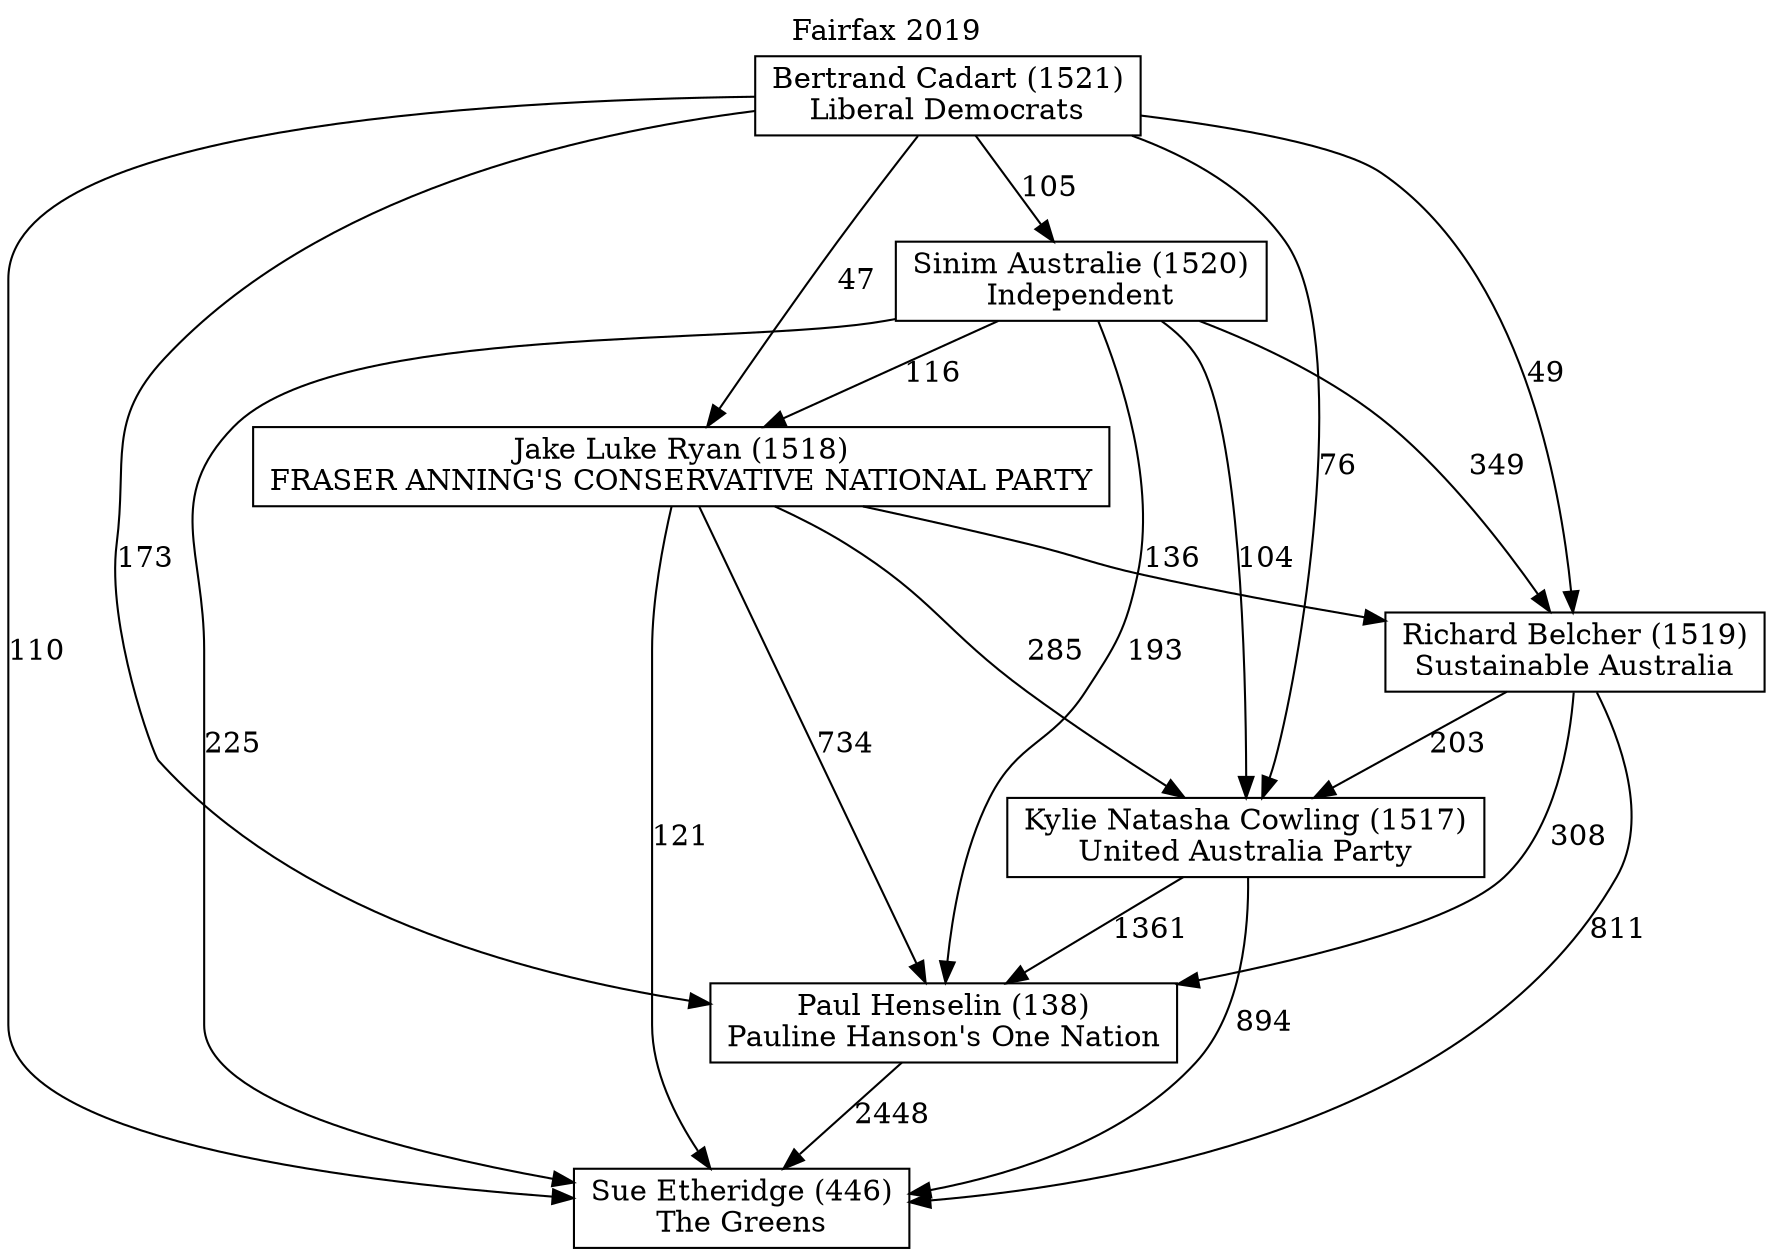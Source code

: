 // House preference flow
digraph "Sue Etheridge (446)_Fairfax_2019" {
	graph [label="Fairfax 2019" labelloc=t mclimit=10]
	node [shape=box]
	"Sue Etheridge (446)" [label="Sue Etheridge (446)
The Greens"]
	"Paul Henselin (138)" [label="Paul Henselin (138)
Pauline Hanson's One Nation"]
	"Kylie Natasha Cowling (1517)" [label="Kylie Natasha Cowling (1517)
United Australia Party"]
	"Richard Belcher (1519)" [label="Richard Belcher (1519)
Sustainable Australia"]
	"Jake Luke Ryan (1518)" [label="Jake Luke Ryan (1518)
FRASER ANNING'S CONSERVATIVE NATIONAL PARTY"]
	"Sinim Australie (1520)" [label="Sinim Australie (1520)
Independent"]
	"Bertrand Cadart (1521)" [label="Bertrand Cadart (1521)
Liberal Democrats"]
	"Sue Etheridge (446)" [label="Sue Etheridge (446)
The Greens"]
	"Kylie Natasha Cowling (1517)" [label="Kylie Natasha Cowling (1517)
United Australia Party"]
	"Richard Belcher (1519)" [label="Richard Belcher (1519)
Sustainable Australia"]
	"Jake Luke Ryan (1518)" [label="Jake Luke Ryan (1518)
FRASER ANNING'S CONSERVATIVE NATIONAL PARTY"]
	"Sinim Australie (1520)" [label="Sinim Australie (1520)
Independent"]
	"Bertrand Cadart (1521)" [label="Bertrand Cadart (1521)
Liberal Democrats"]
	"Sue Etheridge (446)" [label="Sue Etheridge (446)
The Greens"]
	"Richard Belcher (1519)" [label="Richard Belcher (1519)
Sustainable Australia"]
	"Jake Luke Ryan (1518)" [label="Jake Luke Ryan (1518)
FRASER ANNING'S CONSERVATIVE NATIONAL PARTY"]
	"Sinim Australie (1520)" [label="Sinim Australie (1520)
Independent"]
	"Bertrand Cadart (1521)" [label="Bertrand Cadart (1521)
Liberal Democrats"]
	"Sue Etheridge (446)" [label="Sue Etheridge (446)
The Greens"]
	"Jake Luke Ryan (1518)" [label="Jake Luke Ryan (1518)
FRASER ANNING'S CONSERVATIVE NATIONAL PARTY"]
	"Sinim Australie (1520)" [label="Sinim Australie (1520)
Independent"]
	"Bertrand Cadart (1521)" [label="Bertrand Cadart (1521)
Liberal Democrats"]
	"Sue Etheridge (446)" [label="Sue Etheridge (446)
The Greens"]
	"Sinim Australie (1520)" [label="Sinim Australie (1520)
Independent"]
	"Bertrand Cadart (1521)" [label="Bertrand Cadart (1521)
Liberal Democrats"]
	"Sue Etheridge (446)" [label="Sue Etheridge (446)
The Greens"]
	"Bertrand Cadart (1521)" [label="Bertrand Cadart (1521)
Liberal Democrats"]
	"Bertrand Cadart (1521)" [label="Bertrand Cadart (1521)
Liberal Democrats"]
	"Sinim Australie (1520)" [label="Sinim Australie (1520)
Independent"]
	"Bertrand Cadart (1521)" [label="Bertrand Cadart (1521)
Liberal Democrats"]
	"Bertrand Cadart (1521)" [label="Bertrand Cadart (1521)
Liberal Democrats"]
	"Jake Luke Ryan (1518)" [label="Jake Luke Ryan (1518)
FRASER ANNING'S CONSERVATIVE NATIONAL PARTY"]
	"Sinim Australie (1520)" [label="Sinim Australie (1520)
Independent"]
	"Bertrand Cadart (1521)" [label="Bertrand Cadart (1521)
Liberal Democrats"]
	"Jake Luke Ryan (1518)" [label="Jake Luke Ryan (1518)
FRASER ANNING'S CONSERVATIVE NATIONAL PARTY"]
	"Bertrand Cadart (1521)" [label="Bertrand Cadart (1521)
Liberal Democrats"]
	"Bertrand Cadart (1521)" [label="Bertrand Cadart (1521)
Liberal Democrats"]
	"Sinim Australie (1520)" [label="Sinim Australie (1520)
Independent"]
	"Bertrand Cadart (1521)" [label="Bertrand Cadart (1521)
Liberal Democrats"]
	"Bertrand Cadart (1521)" [label="Bertrand Cadart (1521)
Liberal Democrats"]
	"Richard Belcher (1519)" [label="Richard Belcher (1519)
Sustainable Australia"]
	"Jake Luke Ryan (1518)" [label="Jake Luke Ryan (1518)
FRASER ANNING'S CONSERVATIVE NATIONAL PARTY"]
	"Sinim Australie (1520)" [label="Sinim Australie (1520)
Independent"]
	"Bertrand Cadart (1521)" [label="Bertrand Cadart (1521)
Liberal Democrats"]
	"Richard Belcher (1519)" [label="Richard Belcher (1519)
Sustainable Australia"]
	"Sinim Australie (1520)" [label="Sinim Australie (1520)
Independent"]
	"Bertrand Cadart (1521)" [label="Bertrand Cadart (1521)
Liberal Democrats"]
	"Richard Belcher (1519)" [label="Richard Belcher (1519)
Sustainable Australia"]
	"Bertrand Cadart (1521)" [label="Bertrand Cadart (1521)
Liberal Democrats"]
	"Bertrand Cadart (1521)" [label="Bertrand Cadart (1521)
Liberal Democrats"]
	"Sinim Australie (1520)" [label="Sinim Australie (1520)
Independent"]
	"Bertrand Cadart (1521)" [label="Bertrand Cadart (1521)
Liberal Democrats"]
	"Bertrand Cadart (1521)" [label="Bertrand Cadart (1521)
Liberal Democrats"]
	"Jake Luke Ryan (1518)" [label="Jake Luke Ryan (1518)
FRASER ANNING'S CONSERVATIVE NATIONAL PARTY"]
	"Sinim Australie (1520)" [label="Sinim Australie (1520)
Independent"]
	"Bertrand Cadart (1521)" [label="Bertrand Cadart (1521)
Liberal Democrats"]
	"Jake Luke Ryan (1518)" [label="Jake Luke Ryan (1518)
FRASER ANNING'S CONSERVATIVE NATIONAL PARTY"]
	"Bertrand Cadart (1521)" [label="Bertrand Cadart (1521)
Liberal Democrats"]
	"Bertrand Cadart (1521)" [label="Bertrand Cadart (1521)
Liberal Democrats"]
	"Sinim Australie (1520)" [label="Sinim Australie (1520)
Independent"]
	"Bertrand Cadart (1521)" [label="Bertrand Cadart (1521)
Liberal Democrats"]
	"Bertrand Cadart (1521)" [label="Bertrand Cadart (1521)
Liberal Democrats"]
	"Kylie Natasha Cowling (1517)" [label="Kylie Natasha Cowling (1517)
United Australia Party"]
	"Richard Belcher (1519)" [label="Richard Belcher (1519)
Sustainable Australia"]
	"Jake Luke Ryan (1518)" [label="Jake Luke Ryan (1518)
FRASER ANNING'S CONSERVATIVE NATIONAL PARTY"]
	"Sinim Australie (1520)" [label="Sinim Australie (1520)
Independent"]
	"Bertrand Cadart (1521)" [label="Bertrand Cadart (1521)
Liberal Democrats"]
	"Kylie Natasha Cowling (1517)" [label="Kylie Natasha Cowling (1517)
United Australia Party"]
	"Jake Luke Ryan (1518)" [label="Jake Luke Ryan (1518)
FRASER ANNING'S CONSERVATIVE NATIONAL PARTY"]
	"Sinim Australie (1520)" [label="Sinim Australie (1520)
Independent"]
	"Bertrand Cadart (1521)" [label="Bertrand Cadart (1521)
Liberal Democrats"]
	"Kylie Natasha Cowling (1517)" [label="Kylie Natasha Cowling (1517)
United Australia Party"]
	"Sinim Australie (1520)" [label="Sinim Australie (1520)
Independent"]
	"Bertrand Cadart (1521)" [label="Bertrand Cadart (1521)
Liberal Democrats"]
	"Kylie Natasha Cowling (1517)" [label="Kylie Natasha Cowling (1517)
United Australia Party"]
	"Bertrand Cadart (1521)" [label="Bertrand Cadart (1521)
Liberal Democrats"]
	"Bertrand Cadart (1521)" [label="Bertrand Cadart (1521)
Liberal Democrats"]
	"Sinim Australie (1520)" [label="Sinim Australie (1520)
Independent"]
	"Bertrand Cadart (1521)" [label="Bertrand Cadart (1521)
Liberal Democrats"]
	"Bertrand Cadart (1521)" [label="Bertrand Cadart (1521)
Liberal Democrats"]
	"Jake Luke Ryan (1518)" [label="Jake Luke Ryan (1518)
FRASER ANNING'S CONSERVATIVE NATIONAL PARTY"]
	"Sinim Australie (1520)" [label="Sinim Australie (1520)
Independent"]
	"Bertrand Cadart (1521)" [label="Bertrand Cadart (1521)
Liberal Democrats"]
	"Jake Luke Ryan (1518)" [label="Jake Luke Ryan (1518)
FRASER ANNING'S CONSERVATIVE NATIONAL PARTY"]
	"Bertrand Cadart (1521)" [label="Bertrand Cadart (1521)
Liberal Democrats"]
	"Bertrand Cadart (1521)" [label="Bertrand Cadart (1521)
Liberal Democrats"]
	"Sinim Australie (1520)" [label="Sinim Australie (1520)
Independent"]
	"Bertrand Cadart (1521)" [label="Bertrand Cadart (1521)
Liberal Democrats"]
	"Bertrand Cadart (1521)" [label="Bertrand Cadart (1521)
Liberal Democrats"]
	"Richard Belcher (1519)" [label="Richard Belcher (1519)
Sustainable Australia"]
	"Jake Luke Ryan (1518)" [label="Jake Luke Ryan (1518)
FRASER ANNING'S CONSERVATIVE NATIONAL PARTY"]
	"Sinim Australie (1520)" [label="Sinim Australie (1520)
Independent"]
	"Bertrand Cadart (1521)" [label="Bertrand Cadart (1521)
Liberal Democrats"]
	"Richard Belcher (1519)" [label="Richard Belcher (1519)
Sustainable Australia"]
	"Sinim Australie (1520)" [label="Sinim Australie (1520)
Independent"]
	"Bertrand Cadart (1521)" [label="Bertrand Cadart (1521)
Liberal Democrats"]
	"Richard Belcher (1519)" [label="Richard Belcher (1519)
Sustainable Australia"]
	"Bertrand Cadart (1521)" [label="Bertrand Cadart (1521)
Liberal Democrats"]
	"Bertrand Cadart (1521)" [label="Bertrand Cadart (1521)
Liberal Democrats"]
	"Sinim Australie (1520)" [label="Sinim Australie (1520)
Independent"]
	"Bertrand Cadart (1521)" [label="Bertrand Cadart (1521)
Liberal Democrats"]
	"Bertrand Cadart (1521)" [label="Bertrand Cadart (1521)
Liberal Democrats"]
	"Jake Luke Ryan (1518)" [label="Jake Luke Ryan (1518)
FRASER ANNING'S CONSERVATIVE NATIONAL PARTY"]
	"Sinim Australie (1520)" [label="Sinim Australie (1520)
Independent"]
	"Bertrand Cadart (1521)" [label="Bertrand Cadart (1521)
Liberal Democrats"]
	"Jake Luke Ryan (1518)" [label="Jake Luke Ryan (1518)
FRASER ANNING'S CONSERVATIVE NATIONAL PARTY"]
	"Bertrand Cadart (1521)" [label="Bertrand Cadart (1521)
Liberal Democrats"]
	"Bertrand Cadart (1521)" [label="Bertrand Cadart (1521)
Liberal Democrats"]
	"Sinim Australie (1520)" [label="Sinim Australie (1520)
Independent"]
	"Bertrand Cadart (1521)" [label="Bertrand Cadart (1521)
Liberal Democrats"]
	"Bertrand Cadart (1521)" [label="Bertrand Cadart (1521)
Liberal Democrats"]
	"Paul Henselin (138)" [label="Paul Henselin (138)
Pauline Hanson's One Nation"]
	"Kylie Natasha Cowling (1517)" [label="Kylie Natasha Cowling (1517)
United Australia Party"]
	"Richard Belcher (1519)" [label="Richard Belcher (1519)
Sustainable Australia"]
	"Jake Luke Ryan (1518)" [label="Jake Luke Ryan (1518)
FRASER ANNING'S CONSERVATIVE NATIONAL PARTY"]
	"Sinim Australie (1520)" [label="Sinim Australie (1520)
Independent"]
	"Bertrand Cadart (1521)" [label="Bertrand Cadart (1521)
Liberal Democrats"]
	"Paul Henselin (138)" [label="Paul Henselin (138)
Pauline Hanson's One Nation"]
	"Richard Belcher (1519)" [label="Richard Belcher (1519)
Sustainable Australia"]
	"Jake Luke Ryan (1518)" [label="Jake Luke Ryan (1518)
FRASER ANNING'S CONSERVATIVE NATIONAL PARTY"]
	"Sinim Australie (1520)" [label="Sinim Australie (1520)
Independent"]
	"Bertrand Cadart (1521)" [label="Bertrand Cadart (1521)
Liberal Democrats"]
	"Paul Henselin (138)" [label="Paul Henselin (138)
Pauline Hanson's One Nation"]
	"Jake Luke Ryan (1518)" [label="Jake Luke Ryan (1518)
FRASER ANNING'S CONSERVATIVE NATIONAL PARTY"]
	"Sinim Australie (1520)" [label="Sinim Australie (1520)
Independent"]
	"Bertrand Cadart (1521)" [label="Bertrand Cadart (1521)
Liberal Democrats"]
	"Paul Henselin (138)" [label="Paul Henselin (138)
Pauline Hanson's One Nation"]
	"Sinim Australie (1520)" [label="Sinim Australie (1520)
Independent"]
	"Bertrand Cadart (1521)" [label="Bertrand Cadart (1521)
Liberal Democrats"]
	"Paul Henselin (138)" [label="Paul Henselin (138)
Pauline Hanson's One Nation"]
	"Bertrand Cadart (1521)" [label="Bertrand Cadart (1521)
Liberal Democrats"]
	"Bertrand Cadart (1521)" [label="Bertrand Cadart (1521)
Liberal Democrats"]
	"Sinim Australie (1520)" [label="Sinim Australie (1520)
Independent"]
	"Bertrand Cadart (1521)" [label="Bertrand Cadart (1521)
Liberal Democrats"]
	"Bertrand Cadart (1521)" [label="Bertrand Cadart (1521)
Liberal Democrats"]
	"Jake Luke Ryan (1518)" [label="Jake Luke Ryan (1518)
FRASER ANNING'S CONSERVATIVE NATIONAL PARTY"]
	"Sinim Australie (1520)" [label="Sinim Australie (1520)
Independent"]
	"Bertrand Cadart (1521)" [label="Bertrand Cadart (1521)
Liberal Democrats"]
	"Jake Luke Ryan (1518)" [label="Jake Luke Ryan (1518)
FRASER ANNING'S CONSERVATIVE NATIONAL PARTY"]
	"Bertrand Cadart (1521)" [label="Bertrand Cadart (1521)
Liberal Democrats"]
	"Bertrand Cadart (1521)" [label="Bertrand Cadart (1521)
Liberal Democrats"]
	"Sinim Australie (1520)" [label="Sinim Australie (1520)
Independent"]
	"Bertrand Cadart (1521)" [label="Bertrand Cadart (1521)
Liberal Democrats"]
	"Bertrand Cadart (1521)" [label="Bertrand Cadart (1521)
Liberal Democrats"]
	"Richard Belcher (1519)" [label="Richard Belcher (1519)
Sustainable Australia"]
	"Jake Luke Ryan (1518)" [label="Jake Luke Ryan (1518)
FRASER ANNING'S CONSERVATIVE NATIONAL PARTY"]
	"Sinim Australie (1520)" [label="Sinim Australie (1520)
Independent"]
	"Bertrand Cadart (1521)" [label="Bertrand Cadart (1521)
Liberal Democrats"]
	"Richard Belcher (1519)" [label="Richard Belcher (1519)
Sustainable Australia"]
	"Sinim Australie (1520)" [label="Sinim Australie (1520)
Independent"]
	"Bertrand Cadart (1521)" [label="Bertrand Cadart (1521)
Liberal Democrats"]
	"Richard Belcher (1519)" [label="Richard Belcher (1519)
Sustainable Australia"]
	"Bertrand Cadart (1521)" [label="Bertrand Cadart (1521)
Liberal Democrats"]
	"Bertrand Cadart (1521)" [label="Bertrand Cadart (1521)
Liberal Democrats"]
	"Sinim Australie (1520)" [label="Sinim Australie (1520)
Independent"]
	"Bertrand Cadart (1521)" [label="Bertrand Cadart (1521)
Liberal Democrats"]
	"Bertrand Cadart (1521)" [label="Bertrand Cadart (1521)
Liberal Democrats"]
	"Jake Luke Ryan (1518)" [label="Jake Luke Ryan (1518)
FRASER ANNING'S CONSERVATIVE NATIONAL PARTY"]
	"Sinim Australie (1520)" [label="Sinim Australie (1520)
Independent"]
	"Bertrand Cadart (1521)" [label="Bertrand Cadart (1521)
Liberal Democrats"]
	"Jake Luke Ryan (1518)" [label="Jake Luke Ryan (1518)
FRASER ANNING'S CONSERVATIVE NATIONAL PARTY"]
	"Bertrand Cadart (1521)" [label="Bertrand Cadart (1521)
Liberal Democrats"]
	"Bertrand Cadart (1521)" [label="Bertrand Cadart (1521)
Liberal Democrats"]
	"Sinim Australie (1520)" [label="Sinim Australie (1520)
Independent"]
	"Bertrand Cadart (1521)" [label="Bertrand Cadart (1521)
Liberal Democrats"]
	"Bertrand Cadart (1521)" [label="Bertrand Cadart (1521)
Liberal Democrats"]
	"Kylie Natasha Cowling (1517)" [label="Kylie Natasha Cowling (1517)
United Australia Party"]
	"Richard Belcher (1519)" [label="Richard Belcher (1519)
Sustainable Australia"]
	"Jake Luke Ryan (1518)" [label="Jake Luke Ryan (1518)
FRASER ANNING'S CONSERVATIVE NATIONAL PARTY"]
	"Sinim Australie (1520)" [label="Sinim Australie (1520)
Independent"]
	"Bertrand Cadart (1521)" [label="Bertrand Cadart (1521)
Liberal Democrats"]
	"Kylie Natasha Cowling (1517)" [label="Kylie Natasha Cowling (1517)
United Australia Party"]
	"Jake Luke Ryan (1518)" [label="Jake Luke Ryan (1518)
FRASER ANNING'S CONSERVATIVE NATIONAL PARTY"]
	"Sinim Australie (1520)" [label="Sinim Australie (1520)
Independent"]
	"Bertrand Cadart (1521)" [label="Bertrand Cadart (1521)
Liberal Democrats"]
	"Kylie Natasha Cowling (1517)" [label="Kylie Natasha Cowling (1517)
United Australia Party"]
	"Sinim Australie (1520)" [label="Sinim Australie (1520)
Independent"]
	"Bertrand Cadart (1521)" [label="Bertrand Cadart (1521)
Liberal Democrats"]
	"Kylie Natasha Cowling (1517)" [label="Kylie Natasha Cowling (1517)
United Australia Party"]
	"Bertrand Cadart (1521)" [label="Bertrand Cadart (1521)
Liberal Democrats"]
	"Bertrand Cadart (1521)" [label="Bertrand Cadart (1521)
Liberal Democrats"]
	"Sinim Australie (1520)" [label="Sinim Australie (1520)
Independent"]
	"Bertrand Cadart (1521)" [label="Bertrand Cadart (1521)
Liberal Democrats"]
	"Bertrand Cadart (1521)" [label="Bertrand Cadart (1521)
Liberal Democrats"]
	"Jake Luke Ryan (1518)" [label="Jake Luke Ryan (1518)
FRASER ANNING'S CONSERVATIVE NATIONAL PARTY"]
	"Sinim Australie (1520)" [label="Sinim Australie (1520)
Independent"]
	"Bertrand Cadart (1521)" [label="Bertrand Cadart (1521)
Liberal Democrats"]
	"Jake Luke Ryan (1518)" [label="Jake Luke Ryan (1518)
FRASER ANNING'S CONSERVATIVE NATIONAL PARTY"]
	"Bertrand Cadart (1521)" [label="Bertrand Cadart (1521)
Liberal Democrats"]
	"Bertrand Cadart (1521)" [label="Bertrand Cadart (1521)
Liberal Democrats"]
	"Sinim Australie (1520)" [label="Sinim Australie (1520)
Independent"]
	"Bertrand Cadart (1521)" [label="Bertrand Cadart (1521)
Liberal Democrats"]
	"Bertrand Cadart (1521)" [label="Bertrand Cadart (1521)
Liberal Democrats"]
	"Richard Belcher (1519)" [label="Richard Belcher (1519)
Sustainable Australia"]
	"Jake Luke Ryan (1518)" [label="Jake Luke Ryan (1518)
FRASER ANNING'S CONSERVATIVE NATIONAL PARTY"]
	"Sinim Australie (1520)" [label="Sinim Australie (1520)
Independent"]
	"Bertrand Cadart (1521)" [label="Bertrand Cadart (1521)
Liberal Democrats"]
	"Richard Belcher (1519)" [label="Richard Belcher (1519)
Sustainable Australia"]
	"Sinim Australie (1520)" [label="Sinim Australie (1520)
Independent"]
	"Bertrand Cadart (1521)" [label="Bertrand Cadart (1521)
Liberal Democrats"]
	"Richard Belcher (1519)" [label="Richard Belcher (1519)
Sustainable Australia"]
	"Bertrand Cadart (1521)" [label="Bertrand Cadart (1521)
Liberal Democrats"]
	"Bertrand Cadart (1521)" [label="Bertrand Cadart (1521)
Liberal Democrats"]
	"Sinim Australie (1520)" [label="Sinim Australie (1520)
Independent"]
	"Bertrand Cadart (1521)" [label="Bertrand Cadart (1521)
Liberal Democrats"]
	"Bertrand Cadart (1521)" [label="Bertrand Cadart (1521)
Liberal Democrats"]
	"Jake Luke Ryan (1518)" [label="Jake Luke Ryan (1518)
FRASER ANNING'S CONSERVATIVE NATIONAL PARTY"]
	"Sinim Australie (1520)" [label="Sinim Australie (1520)
Independent"]
	"Bertrand Cadart (1521)" [label="Bertrand Cadart (1521)
Liberal Democrats"]
	"Jake Luke Ryan (1518)" [label="Jake Luke Ryan (1518)
FRASER ANNING'S CONSERVATIVE NATIONAL PARTY"]
	"Bertrand Cadart (1521)" [label="Bertrand Cadart (1521)
Liberal Democrats"]
	"Bertrand Cadart (1521)" [label="Bertrand Cadart (1521)
Liberal Democrats"]
	"Sinim Australie (1520)" [label="Sinim Australie (1520)
Independent"]
	"Bertrand Cadart (1521)" [label="Bertrand Cadart (1521)
Liberal Democrats"]
	"Bertrand Cadart (1521)" [label="Bertrand Cadart (1521)
Liberal Democrats"]
	"Paul Henselin (138)" -> "Sue Etheridge (446)" [label=2448]
	"Kylie Natasha Cowling (1517)" -> "Paul Henselin (138)" [label=1361]
	"Richard Belcher (1519)" -> "Kylie Natasha Cowling (1517)" [label=203]
	"Jake Luke Ryan (1518)" -> "Richard Belcher (1519)" [label=136]
	"Sinim Australie (1520)" -> "Jake Luke Ryan (1518)" [label=116]
	"Bertrand Cadart (1521)" -> "Sinim Australie (1520)" [label=105]
	"Kylie Natasha Cowling (1517)" -> "Sue Etheridge (446)" [label=894]
	"Richard Belcher (1519)" -> "Sue Etheridge (446)" [label=811]
	"Jake Luke Ryan (1518)" -> "Sue Etheridge (446)" [label=121]
	"Sinim Australie (1520)" -> "Sue Etheridge (446)" [label=225]
	"Bertrand Cadart (1521)" -> "Sue Etheridge (446)" [label=110]
	"Bertrand Cadart (1521)" -> "Jake Luke Ryan (1518)" [label=47]
	"Sinim Australie (1520)" -> "Richard Belcher (1519)" [label=349]
	"Bertrand Cadart (1521)" -> "Richard Belcher (1519)" [label=49]
	"Jake Luke Ryan (1518)" -> "Kylie Natasha Cowling (1517)" [label=285]
	"Sinim Australie (1520)" -> "Kylie Natasha Cowling (1517)" [label=104]
	"Bertrand Cadart (1521)" -> "Kylie Natasha Cowling (1517)" [label=76]
	"Richard Belcher (1519)" -> "Paul Henselin (138)" [label=308]
	"Jake Luke Ryan (1518)" -> "Paul Henselin (138)" [label=734]
	"Sinim Australie (1520)" -> "Paul Henselin (138)" [label=193]
	"Bertrand Cadart (1521)" -> "Paul Henselin (138)" [label=173]
}
